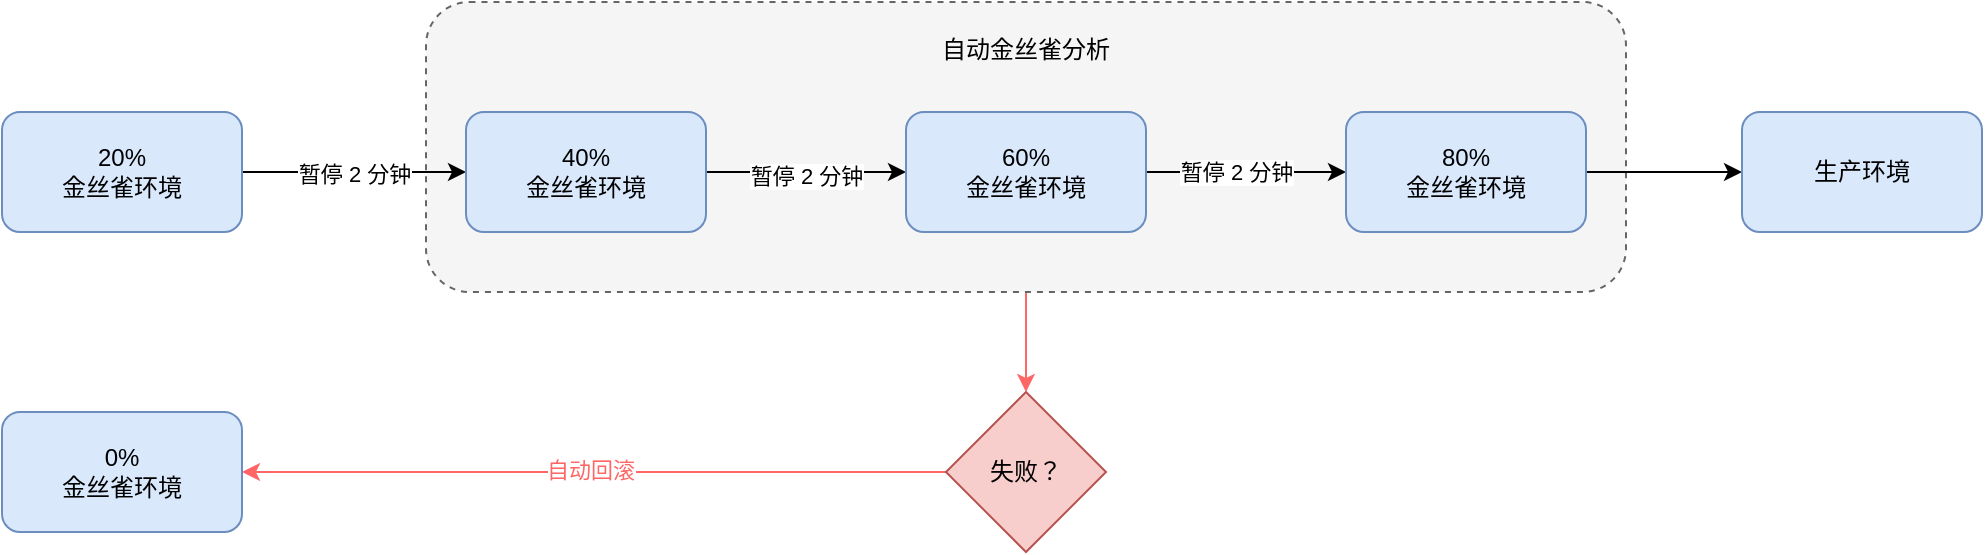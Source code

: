 <mxfile version="20.3.0" type="device"><diagram id="MP9C81pWP68XG6IDE9fy" name="第 1 页"><mxGraphModel dx="1301" dy="881" grid="1" gridSize="10" guides="1" tooltips="1" connect="1" arrows="1" fold="1" page="1" pageScale="1" pageWidth="2339" pageHeight="3300" math="0" shadow="0"><root><mxCell id="0"/><mxCell id="1" parent="0"/><mxCell id="z5AqRGmpZQ0EIDbr0bLh-16" style="edgeStyle=orthogonalEdgeStyle;rounded=0;orthogonalLoop=1;jettySize=auto;html=1;exitX=0.5;exitY=1;exitDx=0;exitDy=0;entryX=0.5;entryY=0;entryDx=0;entryDy=0;strokeColor=#FF6666;" edge="1" parent="1" source="z5AqRGmpZQ0EIDbr0bLh-14" target="z5AqRGmpZQ0EIDbr0bLh-17"><mxGeometry relative="1" as="geometry"><mxPoint x="732" y="480" as="targetPoint"/></mxGeometry></mxCell><mxCell id="z5AqRGmpZQ0EIDbr0bLh-14" value="" style="rounded=1;whiteSpace=wrap;html=1;dashed=1;fillColor=#f5f5f5;fontColor=#333333;strokeColor=#666666;" vertex="1" parent="1"><mxGeometry x="432" y="275" width="600" height="145" as="geometry"/></mxCell><mxCell id="z5AqRGmpZQ0EIDbr0bLh-3" style="edgeStyle=orthogonalEdgeStyle;rounded=0;orthogonalLoop=1;jettySize=auto;html=1;exitX=1;exitY=0.5;exitDx=0;exitDy=0;entryX=0;entryY=0.5;entryDx=0;entryDy=0;" edge="1" parent="1" source="z5AqRGmpZQ0EIDbr0bLh-1" target="z5AqRGmpZQ0EIDbr0bLh-5"><mxGeometry relative="1" as="geometry"><mxPoint x="432" y="360" as="targetPoint"/></mxGeometry></mxCell><mxCell id="z5AqRGmpZQ0EIDbr0bLh-6" value="暂停 2 分钟" style="edgeLabel;html=1;align=center;verticalAlign=middle;resizable=0;points=[];" vertex="1" connectable="0" parent="z5AqRGmpZQ0EIDbr0bLh-3"><mxGeometry relative="1" as="geometry"><mxPoint y="1" as="offset"/></mxGeometry></mxCell><mxCell id="z5AqRGmpZQ0EIDbr0bLh-1" value="20%&lt;br&gt;金丝雀环境" style="rounded=1;whiteSpace=wrap;html=1;fillColor=#dae8fc;strokeColor=#6c8ebf;" vertex="1" parent="1"><mxGeometry x="220" y="330" width="120" height="60" as="geometry"/></mxCell><mxCell id="z5AqRGmpZQ0EIDbr0bLh-7" style="edgeStyle=orthogonalEdgeStyle;rounded=0;orthogonalLoop=1;jettySize=auto;html=1;exitX=1;exitY=0.5;exitDx=0;exitDy=0;entryX=0;entryY=0.5;entryDx=0;entryDy=0;" edge="1" parent="1" source="z5AqRGmpZQ0EIDbr0bLh-5" target="z5AqRGmpZQ0EIDbr0bLh-9"><mxGeometry relative="1" as="geometry"><mxPoint x="642" y="360" as="targetPoint"/></mxGeometry></mxCell><mxCell id="z5AqRGmpZQ0EIDbr0bLh-12" value="暂停 2 分钟" style="edgeLabel;html=1;align=center;verticalAlign=middle;resizable=0;points=[];" vertex="1" connectable="0" parent="z5AqRGmpZQ0EIDbr0bLh-7"><mxGeometry y="-1" relative="1" as="geometry"><mxPoint y="1" as="offset"/></mxGeometry></mxCell><mxCell id="z5AqRGmpZQ0EIDbr0bLh-5" value="40%&lt;br&gt;金丝雀环境" style="rounded=1;whiteSpace=wrap;html=1;fillColor=#dae8fc;strokeColor=#6c8ebf;" vertex="1" parent="1"><mxGeometry x="452" y="330" width="120" height="60" as="geometry"/></mxCell><mxCell id="z5AqRGmpZQ0EIDbr0bLh-11" style="edgeStyle=orthogonalEdgeStyle;rounded=0;orthogonalLoop=1;jettySize=auto;html=1;exitX=1;exitY=0.5;exitDx=0;exitDy=0;entryX=0;entryY=0.5;entryDx=0;entryDy=0;" edge="1" parent="1" source="z5AqRGmpZQ0EIDbr0bLh-9" target="z5AqRGmpZQ0EIDbr0bLh-10"><mxGeometry relative="1" as="geometry"/></mxCell><mxCell id="z5AqRGmpZQ0EIDbr0bLh-13" value="暂停 2 分钟" style="edgeLabel;html=1;align=center;verticalAlign=middle;resizable=0;points=[];" vertex="1" connectable="0" parent="z5AqRGmpZQ0EIDbr0bLh-11"><mxGeometry x="-0.1" y="1" relative="1" as="geometry"><mxPoint y="1" as="offset"/></mxGeometry></mxCell><mxCell id="z5AqRGmpZQ0EIDbr0bLh-9" value="60%&lt;br&gt;金丝雀环境" style="rounded=1;whiteSpace=wrap;html=1;fillColor=#dae8fc;strokeColor=#6c8ebf;" vertex="1" parent="1"><mxGeometry x="672" y="330" width="120" height="60" as="geometry"/></mxCell><mxCell id="z5AqRGmpZQ0EIDbr0bLh-22" style="edgeStyle=orthogonalEdgeStyle;rounded=0;orthogonalLoop=1;jettySize=auto;html=1;exitX=1;exitY=0.5;exitDx=0;exitDy=0;" edge="1" parent="1" source="z5AqRGmpZQ0EIDbr0bLh-10" target="z5AqRGmpZQ0EIDbr0bLh-21"><mxGeometry relative="1" as="geometry"/></mxCell><mxCell id="z5AqRGmpZQ0EIDbr0bLh-10" value="80%&lt;br&gt;金丝雀环境" style="rounded=1;whiteSpace=wrap;html=1;fillColor=#dae8fc;strokeColor=#6c8ebf;" vertex="1" parent="1"><mxGeometry x="892" y="330" width="120" height="60" as="geometry"/></mxCell><mxCell id="z5AqRGmpZQ0EIDbr0bLh-15" value="自动金丝雀分析" style="text;html=1;strokeColor=none;fillColor=none;align=center;verticalAlign=middle;whiteSpace=wrap;rounded=0;dashed=1;" vertex="1" parent="1"><mxGeometry x="687" y="284" width="90" height="30" as="geometry"/></mxCell><mxCell id="z5AqRGmpZQ0EIDbr0bLh-19" style="edgeStyle=orthogonalEdgeStyle;rounded=0;orthogonalLoop=1;jettySize=auto;html=1;exitX=0;exitY=0.5;exitDx=0;exitDy=0;entryX=1;entryY=0.5;entryDx=0;entryDy=0;strokeColor=#FF6666;" edge="1" parent="1" source="z5AqRGmpZQ0EIDbr0bLh-17" target="z5AqRGmpZQ0EIDbr0bLh-18"><mxGeometry relative="1" as="geometry"/></mxCell><mxCell id="z5AqRGmpZQ0EIDbr0bLh-20" value="自动回滚" style="edgeLabel;html=1;align=center;verticalAlign=middle;resizable=0;points=[];fontColor=#FF6666;" vertex="1" connectable="0" parent="z5AqRGmpZQ0EIDbr0bLh-19"><mxGeometry x="0.015" y="-1" relative="1" as="geometry"><mxPoint as="offset"/></mxGeometry></mxCell><mxCell id="z5AqRGmpZQ0EIDbr0bLh-17" value="失败？" style="rhombus;whiteSpace=wrap;html=1;fillColor=#f8cecc;strokeColor=#b85450;" vertex="1" parent="1"><mxGeometry x="692" y="470" width="80" height="80" as="geometry"/></mxCell><mxCell id="z5AqRGmpZQ0EIDbr0bLh-18" value="0%&lt;br&gt;金丝雀环境" style="rounded=1;whiteSpace=wrap;html=1;fillColor=#dae8fc;strokeColor=#6c8ebf;" vertex="1" parent="1"><mxGeometry x="220" y="480" width="120" height="60" as="geometry"/></mxCell><mxCell id="z5AqRGmpZQ0EIDbr0bLh-21" value="生产环境" style="rounded=1;whiteSpace=wrap;html=1;fillColor=#dae8fc;strokeColor=#6c8ebf;" vertex="1" parent="1"><mxGeometry x="1090" y="330" width="120" height="60" as="geometry"/></mxCell></root></mxGraphModel></diagram></mxfile>
